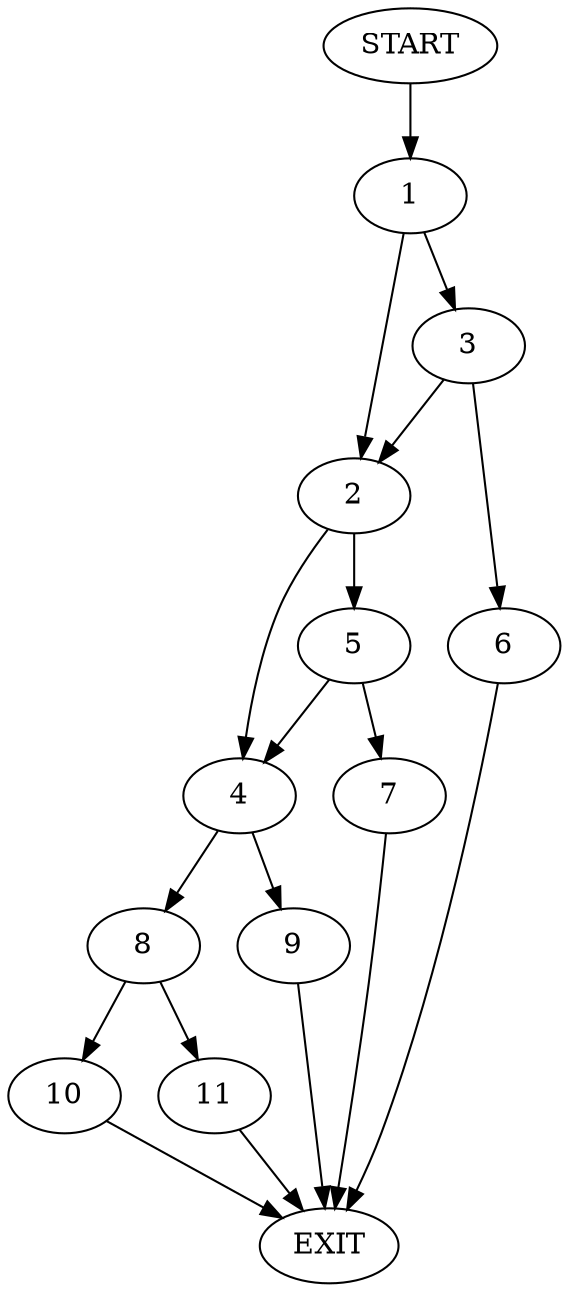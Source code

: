digraph {
0 [label="START"]
12 [label="EXIT"]
0 -> 1
1 -> 2
1 -> 3
2 -> 4
2 -> 5
3 -> 2
3 -> 6
6 -> 12
5 -> 4
5 -> 7
4 -> 8
4 -> 9
7 -> 12
8 -> 10
8 -> 11
9 -> 12
10 -> 12
11 -> 12
}
